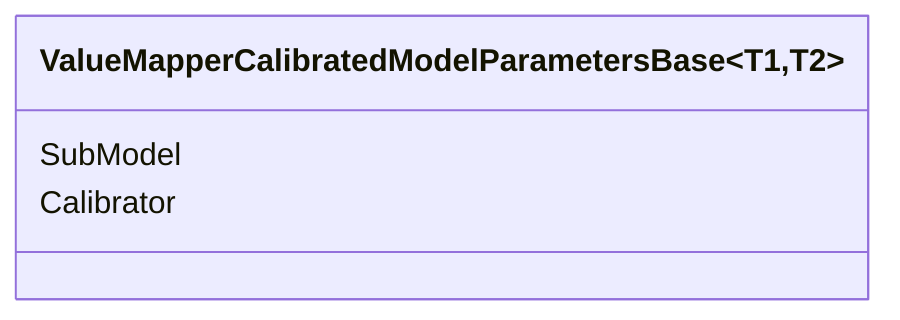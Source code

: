 classDiagram 
  class ValueMapperCalibratedModelParametersBase~T1,T2~ {
    SubModel
    Calibrator
  }